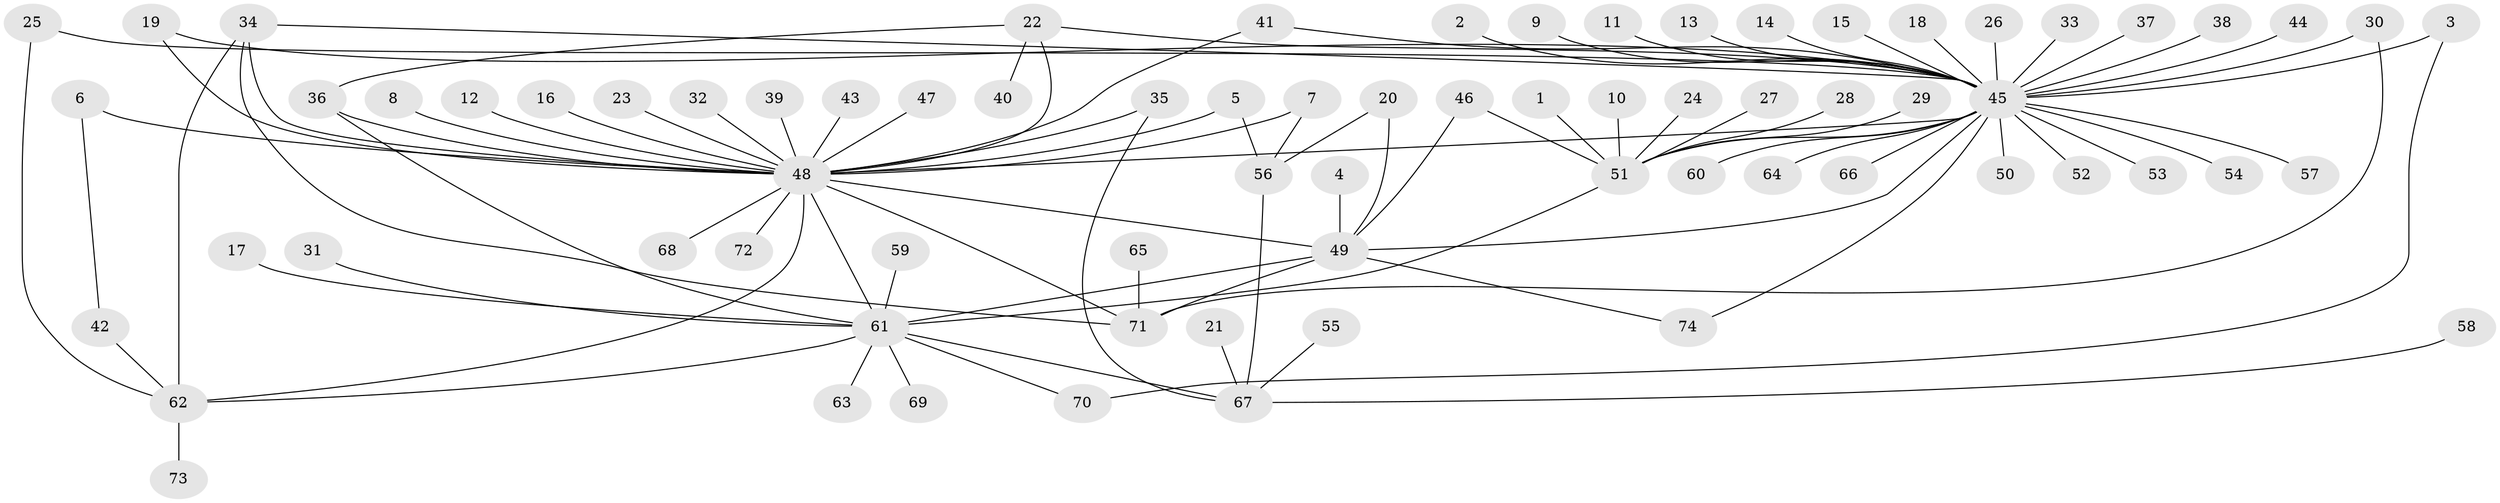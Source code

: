 // original degree distribution, {4: 0.061224489795918366, 32: 0.006802721088435374, 9: 0.02040816326530612, 2: 0.2653061224489796, 3: 0.09523809523809523, 22: 0.006802721088435374, 1: 0.5034013605442177, 7: 0.006802721088435374, 8: 0.02040816326530612, 6: 0.013605442176870748}
// Generated by graph-tools (version 1.1) at 2025/49/03/09/25 03:49:47]
// undirected, 74 vertices, 96 edges
graph export_dot {
graph [start="1"]
  node [color=gray90,style=filled];
  1;
  2;
  3;
  4;
  5;
  6;
  7;
  8;
  9;
  10;
  11;
  12;
  13;
  14;
  15;
  16;
  17;
  18;
  19;
  20;
  21;
  22;
  23;
  24;
  25;
  26;
  27;
  28;
  29;
  30;
  31;
  32;
  33;
  34;
  35;
  36;
  37;
  38;
  39;
  40;
  41;
  42;
  43;
  44;
  45;
  46;
  47;
  48;
  49;
  50;
  51;
  52;
  53;
  54;
  55;
  56;
  57;
  58;
  59;
  60;
  61;
  62;
  63;
  64;
  65;
  66;
  67;
  68;
  69;
  70;
  71;
  72;
  73;
  74;
  1 -- 51 [weight=1.0];
  2 -- 45 [weight=1.0];
  3 -- 45 [weight=1.0];
  3 -- 70 [weight=1.0];
  4 -- 49 [weight=1.0];
  5 -- 48 [weight=1.0];
  5 -- 56 [weight=1.0];
  6 -- 42 [weight=1.0];
  6 -- 48 [weight=1.0];
  7 -- 48 [weight=1.0];
  7 -- 56 [weight=1.0];
  8 -- 48 [weight=1.0];
  9 -- 45 [weight=1.0];
  10 -- 51 [weight=1.0];
  11 -- 45 [weight=1.0];
  12 -- 48 [weight=1.0];
  13 -- 45 [weight=1.0];
  14 -- 45 [weight=1.0];
  15 -- 45 [weight=1.0];
  16 -- 48 [weight=1.0];
  17 -- 61 [weight=1.0];
  18 -- 45 [weight=1.0];
  19 -- 45 [weight=1.0];
  19 -- 48 [weight=1.0];
  20 -- 49 [weight=1.0];
  20 -- 56 [weight=1.0];
  21 -- 67 [weight=1.0];
  22 -- 36 [weight=1.0];
  22 -- 40 [weight=1.0];
  22 -- 45 [weight=1.0];
  22 -- 48 [weight=1.0];
  23 -- 48 [weight=1.0];
  24 -- 51 [weight=1.0];
  25 -- 45 [weight=1.0];
  25 -- 62 [weight=1.0];
  26 -- 45 [weight=1.0];
  27 -- 51 [weight=2.0];
  28 -- 51 [weight=1.0];
  29 -- 51 [weight=1.0];
  30 -- 45 [weight=1.0];
  30 -- 71 [weight=1.0];
  31 -- 61 [weight=1.0];
  32 -- 48 [weight=1.0];
  33 -- 45 [weight=1.0];
  34 -- 45 [weight=1.0];
  34 -- 48 [weight=1.0];
  34 -- 62 [weight=1.0];
  34 -- 71 [weight=1.0];
  35 -- 48 [weight=1.0];
  35 -- 67 [weight=1.0];
  36 -- 48 [weight=1.0];
  36 -- 61 [weight=1.0];
  37 -- 45 [weight=1.0];
  38 -- 45 [weight=1.0];
  39 -- 48 [weight=1.0];
  41 -- 45 [weight=1.0];
  41 -- 48 [weight=1.0];
  42 -- 62 [weight=1.0];
  43 -- 48 [weight=1.0];
  44 -- 45 [weight=1.0];
  45 -- 48 [weight=1.0];
  45 -- 49 [weight=1.0];
  45 -- 50 [weight=1.0];
  45 -- 51 [weight=2.0];
  45 -- 52 [weight=1.0];
  45 -- 53 [weight=1.0];
  45 -- 54 [weight=1.0];
  45 -- 57 [weight=1.0];
  45 -- 60 [weight=1.0];
  45 -- 64 [weight=1.0];
  45 -- 66 [weight=1.0];
  45 -- 74 [weight=1.0];
  46 -- 49 [weight=1.0];
  46 -- 51 [weight=1.0];
  47 -- 48 [weight=1.0];
  48 -- 49 [weight=1.0];
  48 -- 61 [weight=1.0];
  48 -- 62 [weight=1.0];
  48 -- 68 [weight=1.0];
  48 -- 71 [weight=2.0];
  48 -- 72 [weight=1.0];
  49 -- 61 [weight=1.0];
  49 -- 71 [weight=2.0];
  49 -- 74 [weight=1.0];
  51 -- 61 [weight=1.0];
  55 -- 67 [weight=1.0];
  56 -- 67 [weight=1.0];
  58 -- 67 [weight=1.0];
  59 -- 61 [weight=1.0];
  61 -- 62 [weight=1.0];
  61 -- 63 [weight=1.0];
  61 -- 67 [weight=1.0];
  61 -- 69 [weight=1.0];
  61 -- 70 [weight=1.0];
  62 -- 73 [weight=1.0];
  65 -- 71 [weight=1.0];
}
